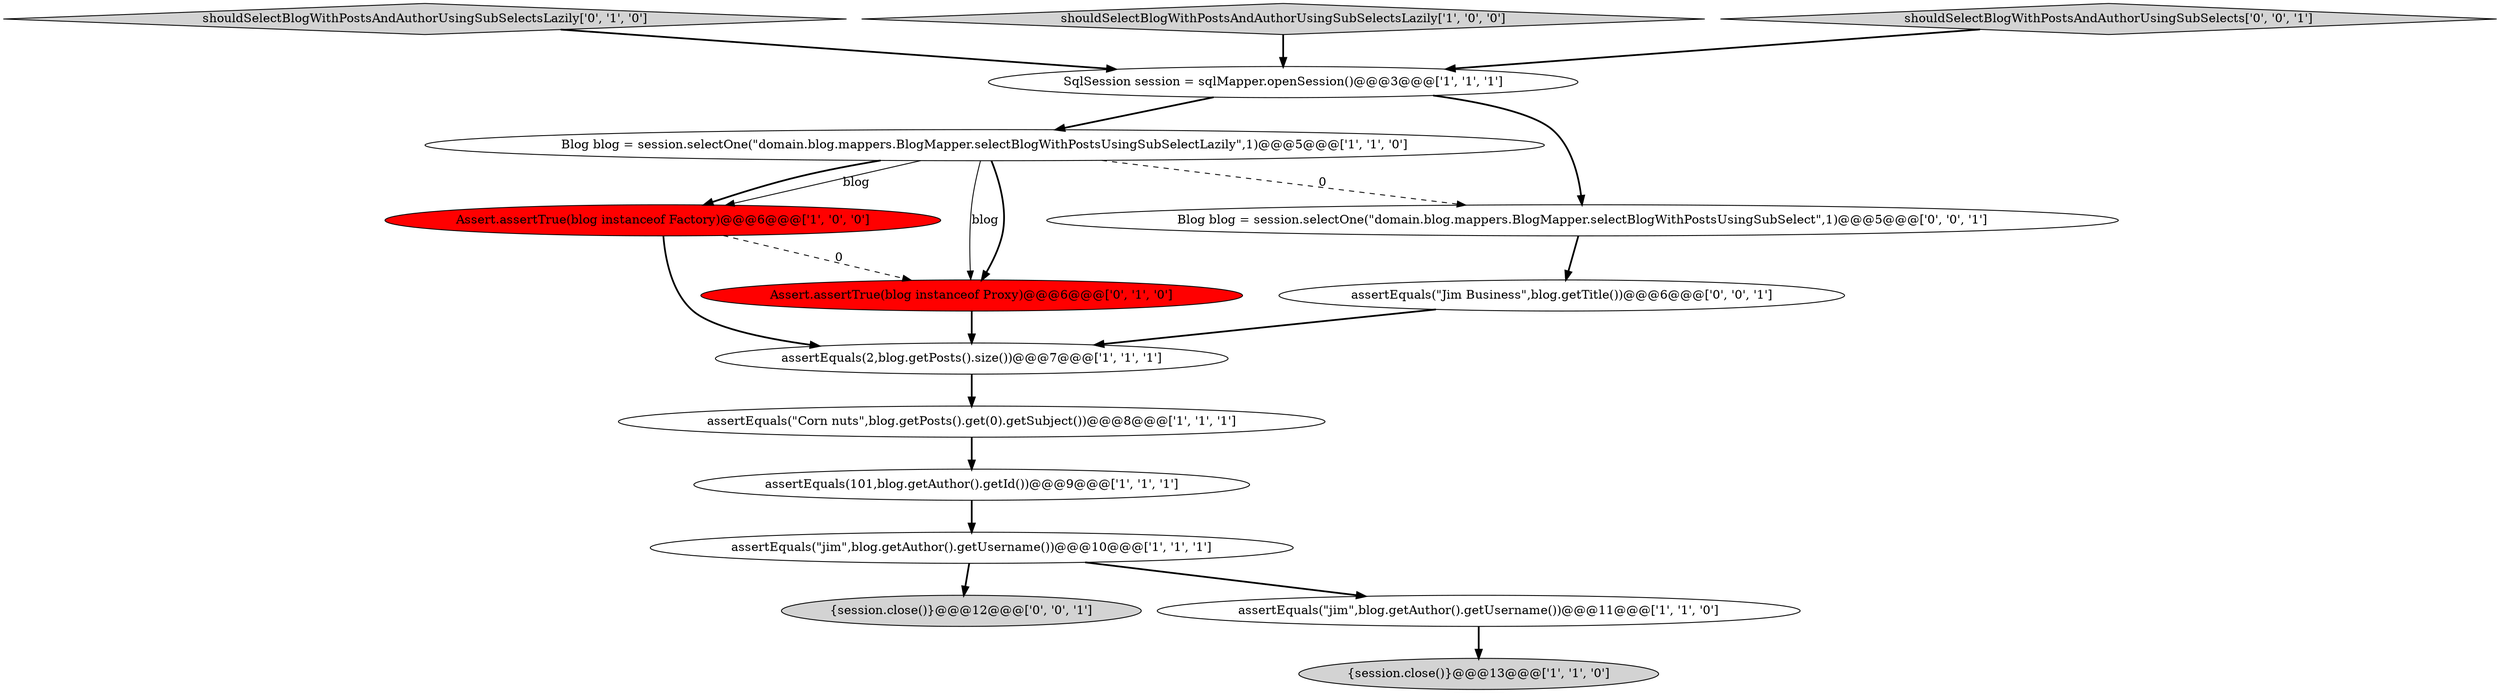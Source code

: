 digraph {
14 [style = filled, label = "{session.close()}@@@12@@@['0', '0', '1']", fillcolor = lightgray, shape = ellipse image = "AAA0AAABBB3BBB"];
11 [style = filled, label = "shouldSelectBlogWithPostsAndAuthorUsingSubSelectsLazily['0', '1', '0']", fillcolor = lightgray, shape = diamond image = "AAA0AAABBB2BBB"];
5 [style = filled, label = "{session.close()}@@@13@@@['1', '1', '0']", fillcolor = lightgray, shape = ellipse image = "AAA0AAABBB1BBB"];
8 [style = filled, label = "Blog blog = session.selectOne(\"domain.blog.mappers.BlogMapper.selectBlogWithPostsUsingSubSelectLazily\",1)@@@5@@@['1', '1', '0']", fillcolor = white, shape = ellipse image = "AAA0AAABBB1BBB"];
9 [style = filled, label = "shouldSelectBlogWithPostsAndAuthorUsingSubSelectsLazily['1', '0', '0']", fillcolor = lightgray, shape = diamond image = "AAA0AAABBB1BBB"];
7 [style = filled, label = "assertEquals(2,blog.getPosts().size())@@@7@@@['1', '1', '1']", fillcolor = white, shape = ellipse image = "AAA0AAABBB1BBB"];
3 [style = filled, label = "assertEquals(\"jim\",blog.getAuthor().getUsername())@@@11@@@['1', '1', '0']", fillcolor = white, shape = ellipse image = "AAA0AAABBB1BBB"];
10 [style = filled, label = "Assert.assertTrue(blog instanceof Proxy)@@@6@@@['0', '1', '0']", fillcolor = red, shape = ellipse image = "AAA1AAABBB2BBB"];
6 [style = filled, label = "assertEquals(101,blog.getAuthor().getId())@@@9@@@['1', '1', '1']", fillcolor = white, shape = ellipse image = "AAA0AAABBB1BBB"];
12 [style = filled, label = "assertEquals(\"Jim Business\",blog.getTitle())@@@6@@@['0', '0', '1']", fillcolor = white, shape = ellipse image = "AAA0AAABBB3BBB"];
13 [style = filled, label = "shouldSelectBlogWithPostsAndAuthorUsingSubSelects['0', '0', '1']", fillcolor = lightgray, shape = diamond image = "AAA0AAABBB3BBB"];
15 [style = filled, label = "Blog blog = session.selectOne(\"domain.blog.mappers.BlogMapper.selectBlogWithPostsUsingSubSelect\",1)@@@5@@@['0', '0', '1']", fillcolor = white, shape = ellipse image = "AAA0AAABBB3BBB"];
2 [style = filled, label = "Assert.assertTrue(blog instanceof Factory)@@@6@@@['1', '0', '0']", fillcolor = red, shape = ellipse image = "AAA1AAABBB1BBB"];
4 [style = filled, label = "assertEquals(\"jim\",blog.getAuthor().getUsername())@@@10@@@['1', '1', '1']", fillcolor = white, shape = ellipse image = "AAA0AAABBB1BBB"];
0 [style = filled, label = "assertEquals(\"Corn nuts\",blog.getPosts().get(0).getSubject())@@@8@@@['1', '1', '1']", fillcolor = white, shape = ellipse image = "AAA0AAABBB1BBB"];
1 [style = filled, label = "SqlSession session = sqlMapper.openSession()@@@3@@@['1', '1', '1']", fillcolor = white, shape = ellipse image = "AAA0AAABBB1BBB"];
4->3 [style = bold, label=""];
8->10 [style = bold, label=""];
4->14 [style = bold, label=""];
1->8 [style = bold, label=""];
8->2 [style = solid, label="blog"];
0->6 [style = bold, label=""];
11->1 [style = bold, label=""];
1->15 [style = bold, label=""];
8->15 [style = dashed, label="0"];
7->0 [style = bold, label=""];
10->7 [style = bold, label=""];
12->7 [style = bold, label=""];
13->1 [style = bold, label=""];
2->10 [style = dashed, label="0"];
6->4 [style = bold, label=""];
3->5 [style = bold, label=""];
8->2 [style = bold, label=""];
8->10 [style = solid, label="blog"];
15->12 [style = bold, label=""];
2->7 [style = bold, label=""];
9->1 [style = bold, label=""];
}

